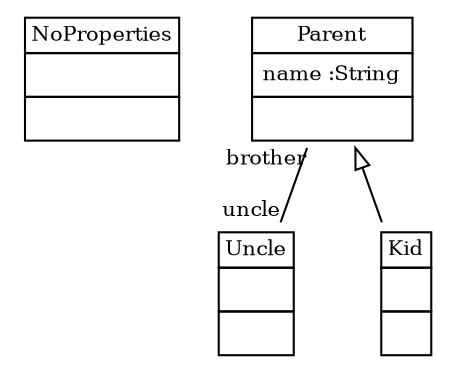 
 digraph ClassDiagram {
    node [shape = none, fontsize = 10]; 
    edge [fontsize = 10];
    
    
    _NoProperties [label=<<table border='0' cellborder='1' cellspacing='0'> <tr> <td HREF="../test/org/sdmlib/model/classes/test/NoProperties.java">NoProperties</td> </tr> <tr><td><table border='0' cellborder='0' cellspacing='0'> <tr><td> </td></tr> </table></td></tr> <tr><td><table border='0' cellborder='0' cellspacing='0'> <tr><td> </td></tr> </table></td></tr> </table>>];
    _Parent [label=<<table border='0' cellborder='1' cellspacing='0'> <tr> <td HREF="../test/org/sdmlib/model/classes/test/Parent.java">Parent</td> </tr> <tr><td><table border='0' cellborder='0' cellspacing='0'> <tr><td align='left'>name :String</td></tr>  </table></td></tr> <tr><td><table border='0' cellborder='0' cellspacing='0'> <tr><td> </td></tr> </table></td></tr> </table>>];
    _Uncle [label=<<table border='0' cellborder='1' cellspacing='0'> <tr> <td HREF="../test/org/sdmlib/model/classes/test/Uncle.java">Uncle</td> </tr> <tr><td><table border='0' cellborder='0' cellspacing='0'> <tr><td> </td></tr> </table></td></tr> <tr><td><table border='0' cellborder='0' cellspacing='0'> <tr><td> </td></tr> </table></td></tr> </table>>];
    _Kid [label=<<table border='0' cellborder='1' cellspacing='0'> <tr> <td HREF="../test/org/sdmlib/model/classes/test/Kid.java">Kid</td> </tr> <tr><td><table border='0' cellborder='0' cellspacing='0'> <tr><td> </td></tr> </table></td></tr> <tr><td><table border='0' cellborder='0' cellspacing='0'> <tr><td> </td></tr> </table></td></tr> </table>>];
    
    
    
    _Parent ->  _Kid [dir = "back" arrowtail = "empty"];
    _Parent -> _Uncle [headlabel = "uncle" taillabel = "brother" arrowhead = "none" ];
}
